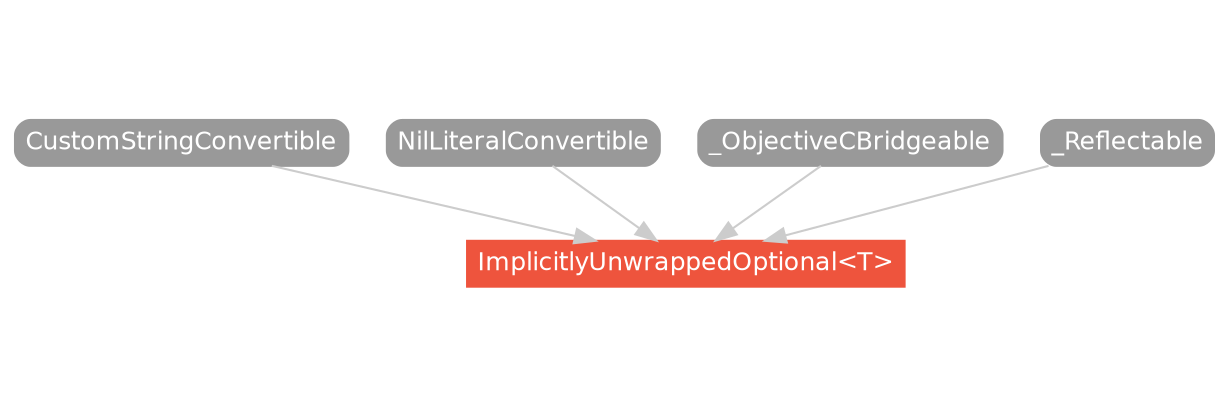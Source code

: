 strict digraph "ImplicitlyUnwrappedOptional<T> - Type Hierarchy - SwiftDoc.org" {
    pad="0.1,0.8"
    node [shape=box, style="filled,rounded", color="#999999", fillcolor="#999999", fontcolor=white, fontname=Helvetica, fontnames="Helvetica,sansserif", fontsize=12, margin="0.07,0.05", height="0.3"]
    edge [color="#cccccc"]
    "CustomStringConvertible" [URL="/protocol/CustomStringConvertible/"]
    "ImplicitlyUnwrappedOptional<T>" [URL="/type/ImplicitlyUnwrappedOptional/", style="filled", fillcolor="#ee543d", color="#ee543d"]
    "NilLiteralConvertible" [URL="/protocol/NilLiteralConvertible/"]
    "_ObjectiveCBridgeable" [URL="/protocol/_ObjectiveCBridgeable/"]
    "_Reflectable" [URL="/protocol/_Reflectable/"]    "_Reflectable" -> "ImplicitlyUnwrappedOptional<T>"
    "NilLiteralConvertible" -> "ImplicitlyUnwrappedOptional<T>"
    "CustomStringConvertible" -> "ImplicitlyUnwrappedOptional<T>"
    "_ObjectiveCBridgeable" -> "ImplicitlyUnwrappedOptional<T>"
    subgraph Types {
        rank = max; "ImplicitlyUnwrappedOptional<T>";
    }
}
